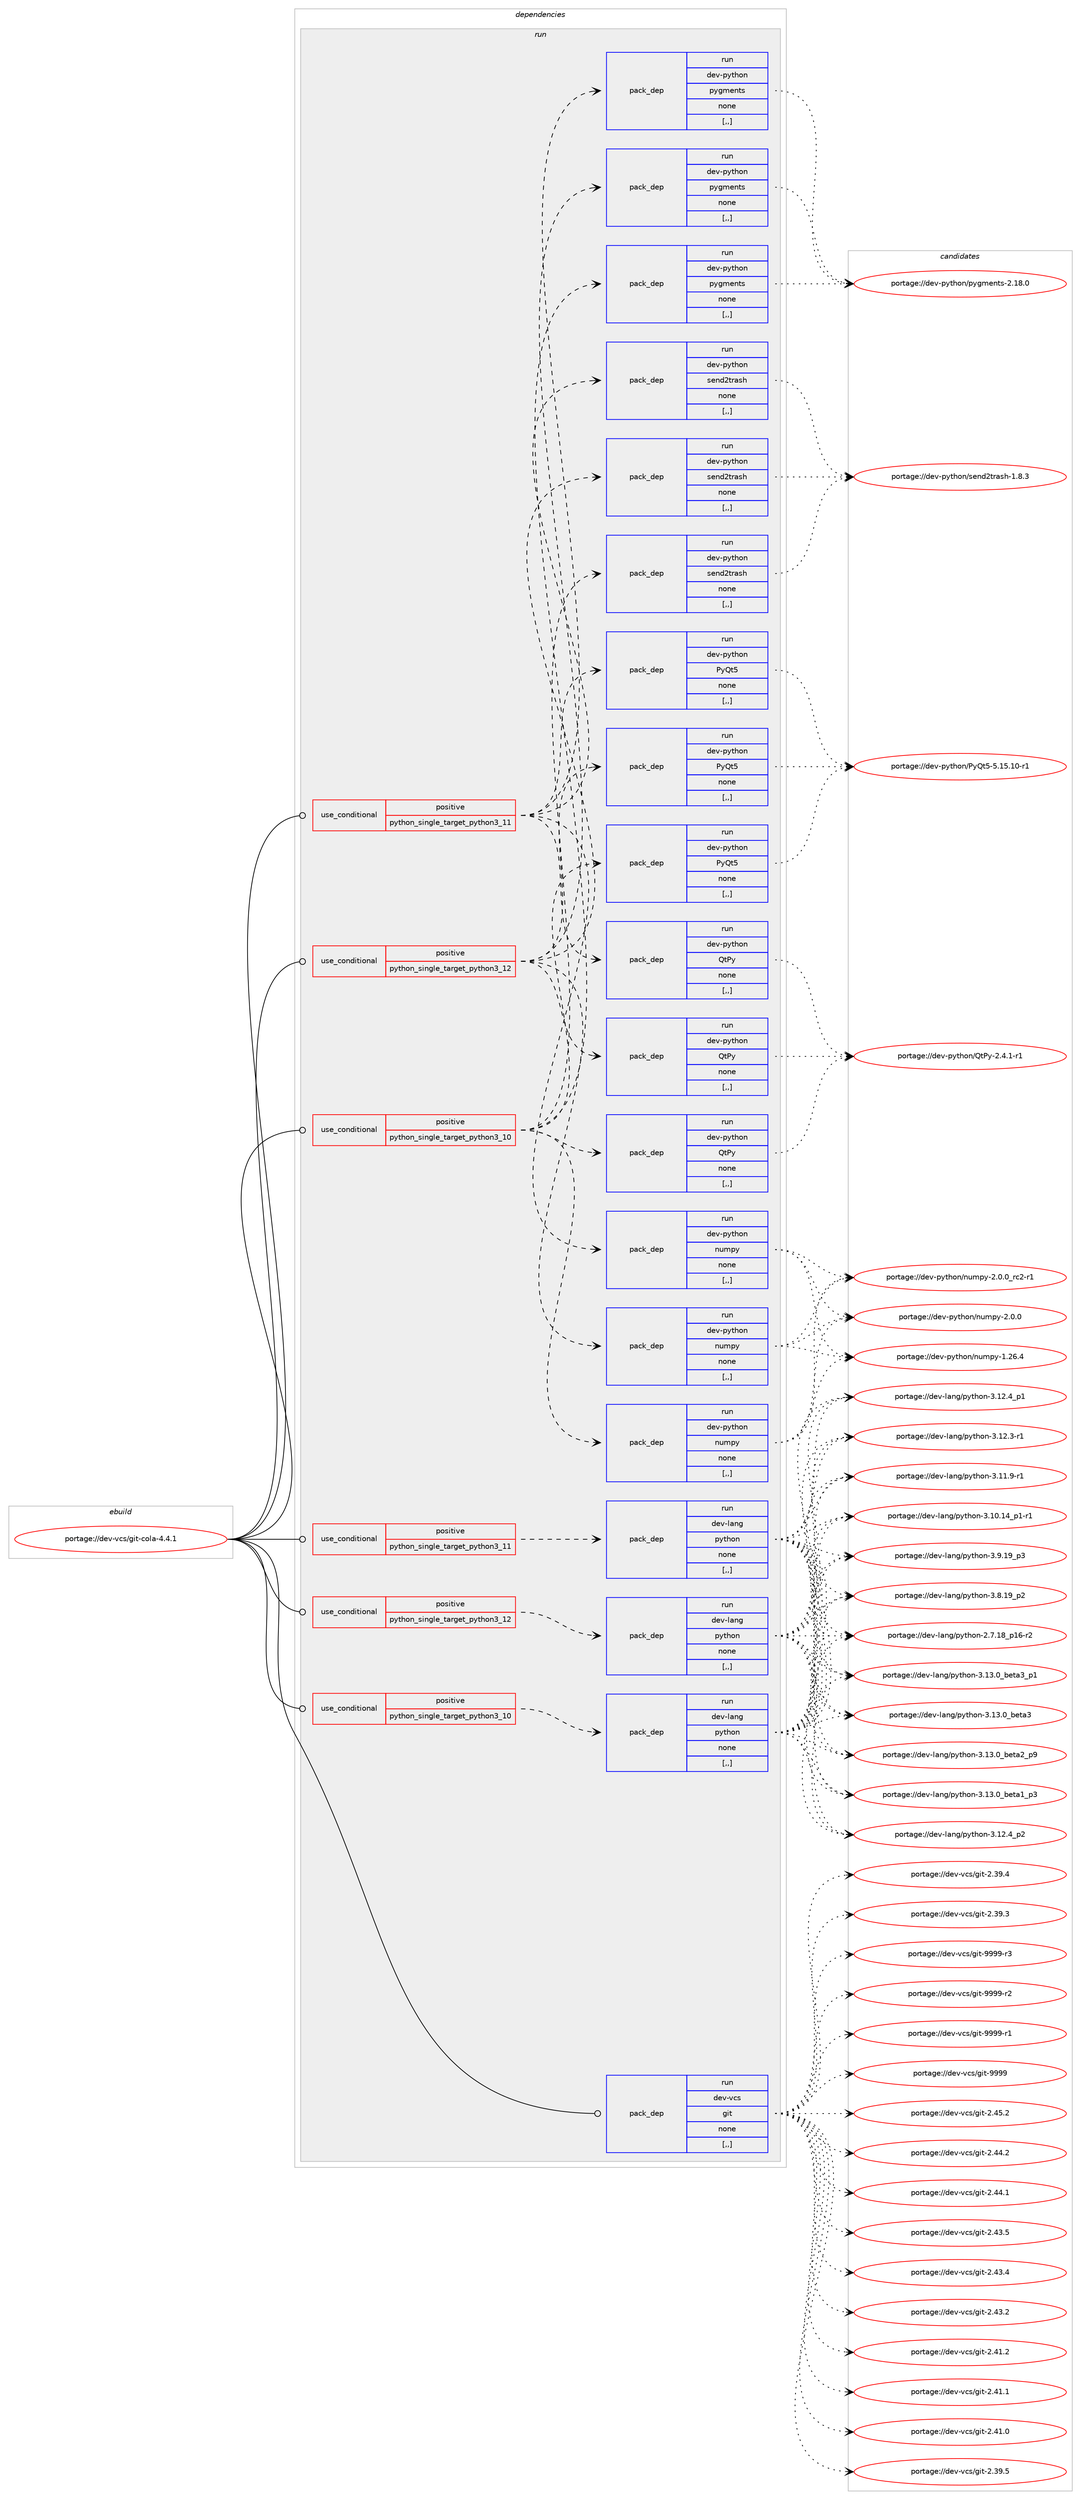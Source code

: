 digraph prolog {

# *************
# Graph options
# *************

newrank=true;
concentrate=true;
compound=true;
graph [rankdir=LR,fontname=Helvetica,fontsize=10,ranksep=1.5];#, ranksep=2.5, nodesep=0.2];
edge  [arrowhead=vee];
node  [fontname=Helvetica,fontsize=10];

# **********
# The ebuild
# **********

subgraph cluster_leftcol {
color=gray;
label=<<i>ebuild</i>>;
id [label="portage://dev-vcs/git-cola-4.4.1", color=red, width=4, href="../dev-vcs/git-cola-4.4.1.svg"];
}

# ****************
# The dependencies
# ****************

subgraph cluster_midcol {
color=gray;
label=<<i>dependencies</i>>;
subgraph cluster_compile {
fillcolor="#eeeeee";
style=filled;
label=<<i>compile</i>>;
}
subgraph cluster_compileandrun {
fillcolor="#eeeeee";
style=filled;
label=<<i>compile and run</i>>;
}
subgraph cluster_run {
fillcolor="#eeeeee";
style=filled;
label=<<i>run</i>>;
subgraph cond62314 {
dependency221725 [label=<<TABLE BORDER="0" CELLBORDER="1" CELLSPACING="0" CELLPADDING="4"><TR><TD ROWSPAN="3" CELLPADDING="10">use_conditional</TD></TR><TR><TD>positive</TD></TR><TR><TD>python_single_target_python3_10</TD></TR></TABLE>>, shape=none, color=red];
subgraph pack157931 {
dependency221726 [label=<<TABLE BORDER="0" CELLBORDER="1" CELLSPACING="0" CELLPADDING="4" WIDTH="220"><TR><TD ROWSPAN="6" CELLPADDING="30">pack_dep</TD></TR><TR><TD WIDTH="110">run</TD></TR><TR><TD>dev-lang</TD></TR><TR><TD>python</TD></TR><TR><TD>none</TD></TR><TR><TD>[,,]</TD></TR></TABLE>>, shape=none, color=blue];
}
dependency221725:e -> dependency221726:w [weight=20,style="dashed",arrowhead="vee"];
}
id:e -> dependency221725:w [weight=20,style="solid",arrowhead="odot"];
subgraph cond62315 {
dependency221727 [label=<<TABLE BORDER="0" CELLBORDER="1" CELLSPACING="0" CELLPADDING="4"><TR><TD ROWSPAN="3" CELLPADDING="10">use_conditional</TD></TR><TR><TD>positive</TD></TR><TR><TD>python_single_target_python3_10</TD></TR></TABLE>>, shape=none, color=red];
subgraph pack157932 {
dependency221728 [label=<<TABLE BORDER="0" CELLBORDER="1" CELLSPACING="0" CELLPADDING="4" WIDTH="220"><TR><TD ROWSPAN="6" CELLPADDING="30">pack_dep</TD></TR><TR><TD WIDTH="110">run</TD></TR><TR><TD>dev-python</TD></TR><TR><TD>numpy</TD></TR><TR><TD>none</TD></TR><TR><TD>[,,]</TD></TR></TABLE>>, shape=none, color=blue];
}
dependency221727:e -> dependency221728:w [weight=20,style="dashed",arrowhead="vee"];
subgraph pack157933 {
dependency221729 [label=<<TABLE BORDER="0" CELLBORDER="1" CELLSPACING="0" CELLPADDING="4" WIDTH="220"><TR><TD ROWSPAN="6" CELLPADDING="30">pack_dep</TD></TR><TR><TD WIDTH="110">run</TD></TR><TR><TD>dev-python</TD></TR><TR><TD>pygments</TD></TR><TR><TD>none</TD></TR><TR><TD>[,,]</TD></TR></TABLE>>, shape=none, color=blue];
}
dependency221727:e -> dependency221729:w [weight=20,style="dashed",arrowhead="vee"];
subgraph pack157934 {
dependency221730 [label=<<TABLE BORDER="0" CELLBORDER="1" CELLSPACING="0" CELLPADDING="4" WIDTH="220"><TR><TD ROWSPAN="6" CELLPADDING="30">pack_dep</TD></TR><TR><TD WIDTH="110">run</TD></TR><TR><TD>dev-python</TD></TR><TR><TD>PyQt5</TD></TR><TR><TD>none</TD></TR><TR><TD>[,,]</TD></TR></TABLE>>, shape=none, color=blue];
}
dependency221727:e -> dependency221730:w [weight=20,style="dashed",arrowhead="vee"];
subgraph pack157935 {
dependency221731 [label=<<TABLE BORDER="0" CELLBORDER="1" CELLSPACING="0" CELLPADDING="4" WIDTH="220"><TR><TD ROWSPAN="6" CELLPADDING="30">pack_dep</TD></TR><TR><TD WIDTH="110">run</TD></TR><TR><TD>dev-python</TD></TR><TR><TD>QtPy</TD></TR><TR><TD>none</TD></TR><TR><TD>[,,]</TD></TR></TABLE>>, shape=none, color=blue];
}
dependency221727:e -> dependency221731:w [weight=20,style="dashed",arrowhead="vee"];
subgraph pack157936 {
dependency221732 [label=<<TABLE BORDER="0" CELLBORDER="1" CELLSPACING="0" CELLPADDING="4" WIDTH="220"><TR><TD ROWSPAN="6" CELLPADDING="30">pack_dep</TD></TR><TR><TD WIDTH="110">run</TD></TR><TR><TD>dev-python</TD></TR><TR><TD>send2trash</TD></TR><TR><TD>none</TD></TR><TR><TD>[,,]</TD></TR></TABLE>>, shape=none, color=blue];
}
dependency221727:e -> dependency221732:w [weight=20,style="dashed",arrowhead="vee"];
}
id:e -> dependency221727:w [weight=20,style="solid",arrowhead="odot"];
subgraph cond62316 {
dependency221733 [label=<<TABLE BORDER="0" CELLBORDER="1" CELLSPACING="0" CELLPADDING="4"><TR><TD ROWSPAN="3" CELLPADDING="10">use_conditional</TD></TR><TR><TD>positive</TD></TR><TR><TD>python_single_target_python3_11</TD></TR></TABLE>>, shape=none, color=red];
subgraph pack157937 {
dependency221734 [label=<<TABLE BORDER="0" CELLBORDER="1" CELLSPACING="0" CELLPADDING="4" WIDTH="220"><TR><TD ROWSPAN="6" CELLPADDING="30">pack_dep</TD></TR><TR><TD WIDTH="110">run</TD></TR><TR><TD>dev-lang</TD></TR><TR><TD>python</TD></TR><TR><TD>none</TD></TR><TR><TD>[,,]</TD></TR></TABLE>>, shape=none, color=blue];
}
dependency221733:e -> dependency221734:w [weight=20,style="dashed",arrowhead="vee"];
}
id:e -> dependency221733:w [weight=20,style="solid",arrowhead="odot"];
subgraph cond62317 {
dependency221735 [label=<<TABLE BORDER="0" CELLBORDER="1" CELLSPACING="0" CELLPADDING="4"><TR><TD ROWSPAN="3" CELLPADDING="10">use_conditional</TD></TR><TR><TD>positive</TD></TR><TR><TD>python_single_target_python3_11</TD></TR></TABLE>>, shape=none, color=red];
subgraph pack157938 {
dependency221736 [label=<<TABLE BORDER="0" CELLBORDER="1" CELLSPACING="0" CELLPADDING="4" WIDTH="220"><TR><TD ROWSPAN="6" CELLPADDING="30">pack_dep</TD></TR><TR><TD WIDTH="110">run</TD></TR><TR><TD>dev-python</TD></TR><TR><TD>numpy</TD></TR><TR><TD>none</TD></TR><TR><TD>[,,]</TD></TR></TABLE>>, shape=none, color=blue];
}
dependency221735:e -> dependency221736:w [weight=20,style="dashed",arrowhead="vee"];
subgraph pack157939 {
dependency221737 [label=<<TABLE BORDER="0" CELLBORDER="1" CELLSPACING="0" CELLPADDING="4" WIDTH="220"><TR><TD ROWSPAN="6" CELLPADDING="30">pack_dep</TD></TR><TR><TD WIDTH="110">run</TD></TR><TR><TD>dev-python</TD></TR><TR><TD>pygments</TD></TR><TR><TD>none</TD></TR><TR><TD>[,,]</TD></TR></TABLE>>, shape=none, color=blue];
}
dependency221735:e -> dependency221737:w [weight=20,style="dashed",arrowhead="vee"];
subgraph pack157940 {
dependency221738 [label=<<TABLE BORDER="0" CELLBORDER="1" CELLSPACING="0" CELLPADDING="4" WIDTH="220"><TR><TD ROWSPAN="6" CELLPADDING="30">pack_dep</TD></TR><TR><TD WIDTH="110">run</TD></TR><TR><TD>dev-python</TD></TR><TR><TD>PyQt5</TD></TR><TR><TD>none</TD></TR><TR><TD>[,,]</TD></TR></TABLE>>, shape=none, color=blue];
}
dependency221735:e -> dependency221738:w [weight=20,style="dashed",arrowhead="vee"];
subgraph pack157941 {
dependency221739 [label=<<TABLE BORDER="0" CELLBORDER="1" CELLSPACING="0" CELLPADDING="4" WIDTH="220"><TR><TD ROWSPAN="6" CELLPADDING="30">pack_dep</TD></TR><TR><TD WIDTH="110">run</TD></TR><TR><TD>dev-python</TD></TR><TR><TD>QtPy</TD></TR><TR><TD>none</TD></TR><TR><TD>[,,]</TD></TR></TABLE>>, shape=none, color=blue];
}
dependency221735:e -> dependency221739:w [weight=20,style="dashed",arrowhead="vee"];
subgraph pack157942 {
dependency221740 [label=<<TABLE BORDER="0" CELLBORDER="1" CELLSPACING="0" CELLPADDING="4" WIDTH="220"><TR><TD ROWSPAN="6" CELLPADDING="30">pack_dep</TD></TR><TR><TD WIDTH="110">run</TD></TR><TR><TD>dev-python</TD></TR><TR><TD>send2trash</TD></TR><TR><TD>none</TD></TR><TR><TD>[,,]</TD></TR></TABLE>>, shape=none, color=blue];
}
dependency221735:e -> dependency221740:w [weight=20,style="dashed",arrowhead="vee"];
}
id:e -> dependency221735:w [weight=20,style="solid",arrowhead="odot"];
subgraph cond62318 {
dependency221741 [label=<<TABLE BORDER="0" CELLBORDER="1" CELLSPACING="0" CELLPADDING="4"><TR><TD ROWSPAN="3" CELLPADDING="10">use_conditional</TD></TR><TR><TD>positive</TD></TR><TR><TD>python_single_target_python3_12</TD></TR></TABLE>>, shape=none, color=red];
subgraph pack157943 {
dependency221742 [label=<<TABLE BORDER="0" CELLBORDER="1" CELLSPACING="0" CELLPADDING="4" WIDTH="220"><TR><TD ROWSPAN="6" CELLPADDING="30">pack_dep</TD></TR><TR><TD WIDTH="110">run</TD></TR><TR><TD>dev-lang</TD></TR><TR><TD>python</TD></TR><TR><TD>none</TD></TR><TR><TD>[,,]</TD></TR></TABLE>>, shape=none, color=blue];
}
dependency221741:e -> dependency221742:w [weight=20,style="dashed",arrowhead="vee"];
}
id:e -> dependency221741:w [weight=20,style="solid",arrowhead="odot"];
subgraph cond62319 {
dependency221743 [label=<<TABLE BORDER="0" CELLBORDER="1" CELLSPACING="0" CELLPADDING="4"><TR><TD ROWSPAN="3" CELLPADDING="10">use_conditional</TD></TR><TR><TD>positive</TD></TR><TR><TD>python_single_target_python3_12</TD></TR></TABLE>>, shape=none, color=red];
subgraph pack157944 {
dependency221744 [label=<<TABLE BORDER="0" CELLBORDER="1" CELLSPACING="0" CELLPADDING="4" WIDTH="220"><TR><TD ROWSPAN="6" CELLPADDING="30">pack_dep</TD></TR><TR><TD WIDTH="110">run</TD></TR><TR><TD>dev-python</TD></TR><TR><TD>numpy</TD></TR><TR><TD>none</TD></TR><TR><TD>[,,]</TD></TR></TABLE>>, shape=none, color=blue];
}
dependency221743:e -> dependency221744:w [weight=20,style="dashed",arrowhead="vee"];
subgraph pack157945 {
dependency221745 [label=<<TABLE BORDER="0" CELLBORDER="1" CELLSPACING="0" CELLPADDING="4" WIDTH="220"><TR><TD ROWSPAN="6" CELLPADDING="30">pack_dep</TD></TR><TR><TD WIDTH="110">run</TD></TR><TR><TD>dev-python</TD></TR><TR><TD>pygments</TD></TR><TR><TD>none</TD></TR><TR><TD>[,,]</TD></TR></TABLE>>, shape=none, color=blue];
}
dependency221743:e -> dependency221745:w [weight=20,style="dashed",arrowhead="vee"];
subgraph pack157946 {
dependency221746 [label=<<TABLE BORDER="0" CELLBORDER="1" CELLSPACING="0" CELLPADDING="4" WIDTH="220"><TR><TD ROWSPAN="6" CELLPADDING="30">pack_dep</TD></TR><TR><TD WIDTH="110">run</TD></TR><TR><TD>dev-python</TD></TR><TR><TD>PyQt5</TD></TR><TR><TD>none</TD></TR><TR><TD>[,,]</TD></TR></TABLE>>, shape=none, color=blue];
}
dependency221743:e -> dependency221746:w [weight=20,style="dashed",arrowhead="vee"];
subgraph pack157947 {
dependency221747 [label=<<TABLE BORDER="0" CELLBORDER="1" CELLSPACING="0" CELLPADDING="4" WIDTH="220"><TR><TD ROWSPAN="6" CELLPADDING="30">pack_dep</TD></TR><TR><TD WIDTH="110">run</TD></TR><TR><TD>dev-python</TD></TR><TR><TD>QtPy</TD></TR><TR><TD>none</TD></TR><TR><TD>[,,]</TD></TR></TABLE>>, shape=none, color=blue];
}
dependency221743:e -> dependency221747:w [weight=20,style="dashed",arrowhead="vee"];
subgraph pack157948 {
dependency221748 [label=<<TABLE BORDER="0" CELLBORDER="1" CELLSPACING="0" CELLPADDING="4" WIDTH="220"><TR><TD ROWSPAN="6" CELLPADDING="30">pack_dep</TD></TR><TR><TD WIDTH="110">run</TD></TR><TR><TD>dev-python</TD></TR><TR><TD>send2trash</TD></TR><TR><TD>none</TD></TR><TR><TD>[,,]</TD></TR></TABLE>>, shape=none, color=blue];
}
dependency221743:e -> dependency221748:w [weight=20,style="dashed",arrowhead="vee"];
}
id:e -> dependency221743:w [weight=20,style="solid",arrowhead="odot"];
subgraph pack157949 {
dependency221749 [label=<<TABLE BORDER="0" CELLBORDER="1" CELLSPACING="0" CELLPADDING="4" WIDTH="220"><TR><TD ROWSPAN="6" CELLPADDING="30">pack_dep</TD></TR><TR><TD WIDTH="110">run</TD></TR><TR><TD>dev-vcs</TD></TR><TR><TD>git</TD></TR><TR><TD>none</TD></TR><TR><TD>[,,]</TD></TR></TABLE>>, shape=none, color=blue];
}
id:e -> dependency221749:w [weight=20,style="solid",arrowhead="odot"];
}
}

# **************
# The candidates
# **************

subgraph cluster_choices {
rank=same;
color=gray;
label=<<i>candidates</i>>;

subgraph choice157931 {
color=black;
nodesep=1;
choice10010111845108971101034711212111610411111045514649514648959810111697519511249 [label="portage://dev-lang/python-3.13.0_beta3_p1", color=red, width=4,href="../dev-lang/python-3.13.0_beta3_p1.svg"];
choice1001011184510897110103471121211161041111104551464951464895981011169751 [label="portage://dev-lang/python-3.13.0_beta3", color=red, width=4,href="../dev-lang/python-3.13.0_beta3.svg"];
choice10010111845108971101034711212111610411111045514649514648959810111697509511257 [label="portage://dev-lang/python-3.13.0_beta2_p9", color=red, width=4,href="../dev-lang/python-3.13.0_beta2_p9.svg"];
choice10010111845108971101034711212111610411111045514649514648959810111697499511251 [label="portage://dev-lang/python-3.13.0_beta1_p3", color=red, width=4,href="../dev-lang/python-3.13.0_beta1_p3.svg"];
choice100101118451089711010347112121116104111110455146495046529511250 [label="portage://dev-lang/python-3.12.4_p2", color=red, width=4,href="../dev-lang/python-3.12.4_p2.svg"];
choice100101118451089711010347112121116104111110455146495046529511249 [label="portage://dev-lang/python-3.12.4_p1", color=red, width=4,href="../dev-lang/python-3.12.4_p1.svg"];
choice100101118451089711010347112121116104111110455146495046514511449 [label="portage://dev-lang/python-3.12.3-r1", color=red, width=4,href="../dev-lang/python-3.12.3-r1.svg"];
choice100101118451089711010347112121116104111110455146494946574511449 [label="portage://dev-lang/python-3.11.9-r1", color=red, width=4,href="../dev-lang/python-3.11.9-r1.svg"];
choice100101118451089711010347112121116104111110455146494846495295112494511449 [label="portage://dev-lang/python-3.10.14_p1-r1", color=red, width=4,href="../dev-lang/python-3.10.14_p1-r1.svg"];
choice100101118451089711010347112121116104111110455146574649579511251 [label="portage://dev-lang/python-3.9.19_p3", color=red, width=4,href="../dev-lang/python-3.9.19_p3.svg"];
choice100101118451089711010347112121116104111110455146564649579511250 [label="portage://dev-lang/python-3.8.19_p2", color=red, width=4,href="../dev-lang/python-3.8.19_p2.svg"];
choice100101118451089711010347112121116104111110455046554649569511249544511450 [label="portage://dev-lang/python-2.7.18_p16-r2", color=red, width=4,href="../dev-lang/python-2.7.18_p16-r2.svg"];
dependency221726:e -> choice10010111845108971101034711212111610411111045514649514648959810111697519511249:w [style=dotted,weight="100"];
dependency221726:e -> choice1001011184510897110103471121211161041111104551464951464895981011169751:w [style=dotted,weight="100"];
dependency221726:e -> choice10010111845108971101034711212111610411111045514649514648959810111697509511257:w [style=dotted,weight="100"];
dependency221726:e -> choice10010111845108971101034711212111610411111045514649514648959810111697499511251:w [style=dotted,weight="100"];
dependency221726:e -> choice100101118451089711010347112121116104111110455146495046529511250:w [style=dotted,weight="100"];
dependency221726:e -> choice100101118451089711010347112121116104111110455146495046529511249:w [style=dotted,weight="100"];
dependency221726:e -> choice100101118451089711010347112121116104111110455146495046514511449:w [style=dotted,weight="100"];
dependency221726:e -> choice100101118451089711010347112121116104111110455146494946574511449:w [style=dotted,weight="100"];
dependency221726:e -> choice100101118451089711010347112121116104111110455146494846495295112494511449:w [style=dotted,weight="100"];
dependency221726:e -> choice100101118451089711010347112121116104111110455146574649579511251:w [style=dotted,weight="100"];
dependency221726:e -> choice100101118451089711010347112121116104111110455146564649579511250:w [style=dotted,weight="100"];
dependency221726:e -> choice100101118451089711010347112121116104111110455046554649569511249544511450:w [style=dotted,weight="100"];
}
subgraph choice157932 {
color=black;
nodesep=1;
choice10010111845112121116104111110471101171091121214550464846489511499504511449 [label="portage://dev-python/numpy-2.0.0_rc2-r1", color=red, width=4,href="../dev-python/numpy-2.0.0_rc2-r1.svg"];
choice1001011184511212111610411111047110117109112121455046484648 [label="portage://dev-python/numpy-2.0.0", color=red, width=4,href="../dev-python/numpy-2.0.0.svg"];
choice100101118451121211161041111104711011710911212145494650544652 [label="portage://dev-python/numpy-1.26.4", color=red, width=4,href="../dev-python/numpy-1.26.4.svg"];
dependency221728:e -> choice10010111845112121116104111110471101171091121214550464846489511499504511449:w [style=dotted,weight="100"];
dependency221728:e -> choice1001011184511212111610411111047110117109112121455046484648:w [style=dotted,weight="100"];
dependency221728:e -> choice100101118451121211161041111104711011710911212145494650544652:w [style=dotted,weight="100"];
}
subgraph choice157933 {
color=black;
nodesep=1;
choice100101118451121211161041111104711212110310910111011611545504649564648 [label="portage://dev-python/pygments-2.18.0", color=red, width=4,href="../dev-python/pygments-2.18.0.svg"];
dependency221729:e -> choice100101118451121211161041111104711212110310910111011611545504649564648:w [style=dotted,weight="100"];
}
subgraph choice157934 {
color=black;
nodesep=1;
choice100101118451121211161041111104780121811165345534649534649484511449 [label="portage://dev-python/PyQt5-5.15.10-r1", color=red, width=4,href="../dev-python/PyQt5-5.15.10-r1.svg"];
dependency221730:e -> choice100101118451121211161041111104780121811165345534649534649484511449:w [style=dotted,weight="100"];
}
subgraph choice157935 {
color=black;
nodesep=1;
choice100101118451121211161041111104781116801214550465246494511449 [label="portage://dev-python/QtPy-2.4.1-r1", color=red, width=4,href="../dev-python/QtPy-2.4.1-r1.svg"];
dependency221731:e -> choice100101118451121211161041111104781116801214550465246494511449:w [style=dotted,weight="100"];
}
subgraph choice157936 {
color=black;
nodesep=1;
choice10010111845112121116104111110471151011101005011611497115104454946564651 [label="portage://dev-python/send2trash-1.8.3", color=red, width=4,href="../dev-python/send2trash-1.8.3.svg"];
dependency221732:e -> choice10010111845112121116104111110471151011101005011611497115104454946564651:w [style=dotted,weight="100"];
}
subgraph choice157937 {
color=black;
nodesep=1;
choice10010111845108971101034711212111610411111045514649514648959810111697519511249 [label="portage://dev-lang/python-3.13.0_beta3_p1", color=red, width=4,href="../dev-lang/python-3.13.0_beta3_p1.svg"];
choice1001011184510897110103471121211161041111104551464951464895981011169751 [label="portage://dev-lang/python-3.13.0_beta3", color=red, width=4,href="../dev-lang/python-3.13.0_beta3.svg"];
choice10010111845108971101034711212111610411111045514649514648959810111697509511257 [label="portage://dev-lang/python-3.13.0_beta2_p9", color=red, width=4,href="../dev-lang/python-3.13.0_beta2_p9.svg"];
choice10010111845108971101034711212111610411111045514649514648959810111697499511251 [label="portage://dev-lang/python-3.13.0_beta1_p3", color=red, width=4,href="../dev-lang/python-3.13.0_beta1_p3.svg"];
choice100101118451089711010347112121116104111110455146495046529511250 [label="portage://dev-lang/python-3.12.4_p2", color=red, width=4,href="../dev-lang/python-3.12.4_p2.svg"];
choice100101118451089711010347112121116104111110455146495046529511249 [label="portage://dev-lang/python-3.12.4_p1", color=red, width=4,href="../dev-lang/python-3.12.4_p1.svg"];
choice100101118451089711010347112121116104111110455146495046514511449 [label="portage://dev-lang/python-3.12.3-r1", color=red, width=4,href="../dev-lang/python-3.12.3-r1.svg"];
choice100101118451089711010347112121116104111110455146494946574511449 [label="portage://dev-lang/python-3.11.9-r1", color=red, width=4,href="../dev-lang/python-3.11.9-r1.svg"];
choice100101118451089711010347112121116104111110455146494846495295112494511449 [label="portage://dev-lang/python-3.10.14_p1-r1", color=red, width=4,href="../dev-lang/python-3.10.14_p1-r1.svg"];
choice100101118451089711010347112121116104111110455146574649579511251 [label="portage://dev-lang/python-3.9.19_p3", color=red, width=4,href="../dev-lang/python-3.9.19_p3.svg"];
choice100101118451089711010347112121116104111110455146564649579511250 [label="portage://dev-lang/python-3.8.19_p2", color=red, width=4,href="../dev-lang/python-3.8.19_p2.svg"];
choice100101118451089711010347112121116104111110455046554649569511249544511450 [label="portage://dev-lang/python-2.7.18_p16-r2", color=red, width=4,href="../dev-lang/python-2.7.18_p16-r2.svg"];
dependency221734:e -> choice10010111845108971101034711212111610411111045514649514648959810111697519511249:w [style=dotted,weight="100"];
dependency221734:e -> choice1001011184510897110103471121211161041111104551464951464895981011169751:w [style=dotted,weight="100"];
dependency221734:e -> choice10010111845108971101034711212111610411111045514649514648959810111697509511257:w [style=dotted,weight="100"];
dependency221734:e -> choice10010111845108971101034711212111610411111045514649514648959810111697499511251:w [style=dotted,weight="100"];
dependency221734:e -> choice100101118451089711010347112121116104111110455146495046529511250:w [style=dotted,weight="100"];
dependency221734:e -> choice100101118451089711010347112121116104111110455146495046529511249:w [style=dotted,weight="100"];
dependency221734:e -> choice100101118451089711010347112121116104111110455146495046514511449:w [style=dotted,weight="100"];
dependency221734:e -> choice100101118451089711010347112121116104111110455146494946574511449:w [style=dotted,weight="100"];
dependency221734:e -> choice100101118451089711010347112121116104111110455146494846495295112494511449:w [style=dotted,weight="100"];
dependency221734:e -> choice100101118451089711010347112121116104111110455146574649579511251:w [style=dotted,weight="100"];
dependency221734:e -> choice100101118451089711010347112121116104111110455146564649579511250:w [style=dotted,weight="100"];
dependency221734:e -> choice100101118451089711010347112121116104111110455046554649569511249544511450:w [style=dotted,weight="100"];
}
subgraph choice157938 {
color=black;
nodesep=1;
choice10010111845112121116104111110471101171091121214550464846489511499504511449 [label="portage://dev-python/numpy-2.0.0_rc2-r1", color=red, width=4,href="../dev-python/numpy-2.0.0_rc2-r1.svg"];
choice1001011184511212111610411111047110117109112121455046484648 [label="portage://dev-python/numpy-2.0.0", color=red, width=4,href="../dev-python/numpy-2.0.0.svg"];
choice100101118451121211161041111104711011710911212145494650544652 [label="portage://dev-python/numpy-1.26.4", color=red, width=4,href="../dev-python/numpy-1.26.4.svg"];
dependency221736:e -> choice10010111845112121116104111110471101171091121214550464846489511499504511449:w [style=dotted,weight="100"];
dependency221736:e -> choice1001011184511212111610411111047110117109112121455046484648:w [style=dotted,weight="100"];
dependency221736:e -> choice100101118451121211161041111104711011710911212145494650544652:w [style=dotted,weight="100"];
}
subgraph choice157939 {
color=black;
nodesep=1;
choice100101118451121211161041111104711212110310910111011611545504649564648 [label="portage://dev-python/pygments-2.18.0", color=red, width=4,href="../dev-python/pygments-2.18.0.svg"];
dependency221737:e -> choice100101118451121211161041111104711212110310910111011611545504649564648:w [style=dotted,weight="100"];
}
subgraph choice157940 {
color=black;
nodesep=1;
choice100101118451121211161041111104780121811165345534649534649484511449 [label="portage://dev-python/PyQt5-5.15.10-r1", color=red, width=4,href="../dev-python/PyQt5-5.15.10-r1.svg"];
dependency221738:e -> choice100101118451121211161041111104780121811165345534649534649484511449:w [style=dotted,weight="100"];
}
subgraph choice157941 {
color=black;
nodesep=1;
choice100101118451121211161041111104781116801214550465246494511449 [label="portage://dev-python/QtPy-2.4.1-r1", color=red, width=4,href="../dev-python/QtPy-2.4.1-r1.svg"];
dependency221739:e -> choice100101118451121211161041111104781116801214550465246494511449:w [style=dotted,weight="100"];
}
subgraph choice157942 {
color=black;
nodesep=1;
choice10010111845112121116104111110471151011101005011611497115104454946564651 [label="portage://dev-python/send2trash-1.8.3", color=red, width=4,href="../dev-python/send2trash-1.8.3.svg"];
dependency221740:e -> choice10010111845112121116104111110471151011101005011611497115104454946564651:w [style=dotted,weight="100"];
}
subgraph choice157943 {
color=black;
nodesep=1;
choice10010111845108971101034711212111610411111045514649514648959810111697519511249 [label="portage://dev-lang/python-3.13.0_beta3_p1", color=red, width=4,href="../dev-lang/python-3.13.0_beta3_p1.svg"];
choice1001011184510897110103471121211161041111104551464951464895981011169751 [label="portage://dev-lang/python-3.13.0_beta3", color=red, width=4,href="../dev-lang/python-3.13.0_beta3.svg"];
choice10010111845108971101034711212111610411111045514649514648959810111697509511257 [label="portage://dev-lang/python-3.13.0_beta2_p9", color=red, width=4,href="../dev-lang/python-3.13.0_beta2_p9.svg"];
choice10010111845108971101034711212111610411111045514649514648959810111697499511251 [label="portage://dev-lang/python-3.13.0_beta1_p3", color=red, width=4,href="../dev-lang/python-3.13.0_beta1_p3.svg"];
choice100101118451089711010347112121116104111110455146495046529511250 [label="portage://dev-lang/python-3.12.4_p2", color=red, width=4,href="../dev-lang/python-3.12.4_p2.svg"];
choice100101118451089711010347112121116104111110455146495046529511249 [label="portage://dev-lang/python-3.12.4_p1", color=red, width=4,href="../dev-lang/python-3.12.4_p1.svg"];
choice100101118451089711010347112121116104111110455146495046514511449 [label="portage://dev-lang/python-3.12.3-r1", color=red, width=4,href="../dev-lang/python-3.12.3-r1.svg"];
choice100101118451089711010347112121116104111110455146494946574511449 [label="portage://dev-lang/python-3.11.9-r1", color=red, width=4,href="../dev-lang/python-3.11.9-r1.svg"];
choice100101118451089711010347112121116104111110455146494846495295112494511449 [label="portage://dev-lang/python-3.10.14_p1-r1", color=red, width=4,href="../dev-lang/python-3.10.14_p1-r1.svg"];
choice100101118451089711010347112121116104111110455146574649579511251 [label="portage://dev-lang/python-3.9.19_p3", color=red, width=4,href="../dev-lang/python-3.9.19_p3.svg"];
choice100101118451089711010347112121116104111110455146564649579511250 [label="portage://dev-lang/python-3.8.19_p2", color=red, width=4,href="../dev-lang/python-3.8.19_p2.svg"];
choice100101118451089711010347112121116104111110455046554649569511249544511450 [label="portage://dev-lang/python-2.7.18_p16-r2", color=red, width=4,href="../dev-lang/python-2.7.18_p16-r2.svg"];
dependency221742:e -> choice10010111845108971101034711212111610411111045514649514648959810111697519511249:w [style=dotted,weight="100"];
dependency221742:e -> choice1001011184510897110103471121211161041111104551464951464895981011169751:w [style=dotted,weight="100"];
dependency221742:e -> choice10010111845108971101034711212111610411111045514649514648959810111697509511257:w [style=dotted,weight="100"];
dependency221742:e -> choice10010111845108971101034711212111610411111045514649514648959810111697499511251:w [style=dotted,weight="100"];
dependency221742:e -> choice100101118451089711010347112121116104111110455146495046529511250:w [style=dotted,weight="100"];
dependency221742:e -> choice100101118451089711010347112121116104111110455146495046529511249:w [style=dotted,weight="100"];
dependency221742:e -> choice100101118451089711010347112121116104111110455146495046514511449:w [style=dotted,weight="100"];
dependency221742:e -> choice100101118451089711010347112121116104111110455146494946574511449:w [style=dotted,weight="100"];
dependency221742:e -> choice100101118451089711010347112121116104111110455146494846495295112494511449:w [style=dotted,weight="100"];
dependency221742:e -> choice100101118451089711010347112121116104111110455146574649579511251:w [style=dotted,weight="100"];
dependency221742:e -> choice100101118451089711010347112121116104111110455146564649579511250:w [style=dotted,weight="100"];
dependency221742:e -> choice100101118451089711010347112121116104111110455046554649569511249544511450:w [style=dotted,weight="100"];
}
subgraph choice157944 {
color=black;
nodesep=1;
choice10010111845112121116104111110471101171091121214550464846489511499504511449 [label="portage://dev-python/numpy-2.0.0_rc2-r1", color=red, width=4,href="../dev-python/numpy-2.0.0_rc2-r1.svg"];
choice1001011184511212111610411111047110117109112121455046484648 [label="portage://dev-python/numpy-2.0.0", color=red, width=4,href="../dev-python/numpy-2.0.0.svg"];
choice100101118451121211161041111104711011710911212145494650544652 [label="portage://dev-python/numpy-1.26.4", color=red, width=4,href="../dev-python/numpy-1.26.4.svg"];
dependency221744:e -> choice10010111845112121116104111110471101171091121214550464846489511499504511449:w [style=dotted,weight="100"];
dependency221744:e -> choice1001011184511212111610411111047110117109112121455046484648:w [style=dotted,weight="100"];
dependency221744:e -> choice100101118451121211161041111104711011710911212145494650544652:w [style=dotted,weight="100"];
}
subgraph choice157945 {
color=black;
nodesep=1;
choice100101118451121211161041111104711212110310910111011611545504649564648 [label="portage://dev-python/pygments-2.18.0", color=red, width=4,href="../dev-python/pygments-2.18.0.svg"];
dependency221745:e -> choice100101118451121211161041111104711212110310910111011611545504649564648:w [style=dotted,weight="100"];
}
subgraph choice157946 {
color=black;
nodesep=1;
choice100101118451121211161041111104780121811165345534649534649484511449 [label="portage://dev-python/PyQt5-5.15.10-r1", color=red, width=4,href="../dev-python/PyQt5-5.15.10-r1.svg"];
dependency221746:e -> choice100101118451121211161041111104780121811165345534649534649484511449:w [style=dotted,weight="100"];
}
subgraph choice157947 {
color=black;
nodesep=1;
choice100101118451121211161041111104781116801214550465246494511449 [label="portage://dev-python/QtPy-2.4.1-r1", color=red, width=4,href="../dev-python/QtPy-2.4.1-r1.svg"];
dependency221747:e -> choice100101118451121211161041111104781116801214550465246494511449:w [style=dotted,weight="100"];
}
subgraph choice157948 {
color=black;
nodesep=1;
choice10010111845112121116104111110471151011101005011611497115104454946564651 [label="portage://dev-python/send2trash-1.8.3", color=red, width=4,href="../dev-python/send2trash-1.8.3.svg"];
dependency221748:e -> choice10010111845112121116104111110471151011101005011611497115104454946564651:w [style=dotted,weight="100"];
}
subgraph choice157949 {
color=black;
nodesep=1;
choice10010111845118991154710310511645575757574511451 [label="portage://dev-vcs/git-9999-r3", color=red, width=4,href="../dev-vcs/git-9999-r3.svg"];
choice10010111845118991154710310511645575757574511450 [label="portage://dev-vcs/git-9999-r2", color=red, width=4,href="../dev-vcs/git-9999-r2.svg"];
choice10010111845118991154710310511645575757574511449 [label="portage://dev-vcs/git-9999-r1", color=red, width=4,href="../dev-vcs/git-9999-r1.svg"];
choice1001011184511899115471031051164557575757 [label="portage://dev-vcs/git-9999", color=red, width=4,href="../dev-vcs/git-9999.svg"];
choice10010111845118991154710310511645504652534650 [label="portage://dev-vcs/git-2.45.2", color=red, width=4,href="../dev-vcs/git-2.45.2.svg"];
choice10010111845118991154710310511645504652524650 [label="portage://dev-vcs/git-2.44.2", color=red, width=4,href="../dev-vcs/git-2.44.2.svg"];
choice10010111845118991154710310511645504652524649 [label="portage://dev-vcs/git-2.44.1", color=red, width=4,href="../dev-vcs/git-2.44.1.svg"];
choice10010111845118991154710310511645504652514653 [label="portage://dev-vcs/git-2.43.5", color=red, width=4,href="../dev-vcs/git-2.43.5.svg"];
choice10010111845118991154710310511645504652514652 [label="portage://dev-vcs/git-2.43.4", color=red, width=4,href="../dev-vcs/git-2.43.4.svg"];
choice10010111845118991154710310511645504652514650 [label="portage://dev-vcs/git-2.43.2", color=red, width=4,href="../dev-vcs/git-2.43.2.svg"];
choice10010111845118991154710310511645504652494650 [label="portage://dev-vcs/git-2.41.2", color=red, width=4,href="../dev-vcs/git-2.41.2.svg"];
choice10010111845118991154710310511645504652494649 [label="portage://dev-vcs/git-2.41.1", color=red, width=4,href="../dev-vcs/git-2.41.1.svg"];
choice10010111845118991154710310511645504652494648 [label="portage://dev-vcs/git-2.41.0", color=red, width=4,href="../dev-vcs/git-2.41.0.svg"];
choice10010111845118991154710310511645504651574653 [label="portage://dev-vcs/git-2.39.5", color=red, width=4,href="../dev-vcs/git-2.39.5.svg"];
choice10010111845118991154710310511645504651574652 [label="portage://dev-vcs/git-2.39.4", color=red, width=4,href="../dev-vcs/git-2.39.4.svg"];
choice10010111845118991154710310511645504651574651 [label="portage://dev-vcs/git-2.39.3", color=red, width=4,href="../dev-vcs/git-2.39.3.svg"];
dependency221749:e -> choice10010111845118991154710310511645575757574511451:w [style=dotted,weight="100"];
dependency221749:e -> choice10010111845118991154710310511645575757574511450:w [style=dotted,weight="100"];
dependency221749:e -> choice10010111845118991154710310511645575757574511449:w [style=dotted,weight="100"];
dependency221749:e -> choice1001011184511899115471031051164557575757:w [style=dotted,weight="100"];
dependency221749:e -> choice10010111845118991154710310511645504652534650:w [style=dotted,weight="100"];
dependency221749:e -> choice10010111845118991154710310511645504652524650:w [style=dotted,weight="100"];
dependency221749:e -> choice10010111845118991154710310511645504652524649:w [style=dotted,weight="100"];
dependency221749:e -> choice10010111845118991154710310511645504652514653:w [style=dotted,weight="100"];
dependency221749:e -> choice10010111845118991154710310511645504652514652:w [style=dotted,weight="100"];
dependency221749:e -> choice10010111845118991154710310511645504652514650:w [style=dotted,weight="100"];
dependency221749:e -> choice10010111845118991154710310511645504652494650:w [style=dotted,weight="100"];
dependency221749:e -> choice10010111845118991154710310511645504652494649:w [style=dotted,weight="100"];
dependency221749:e -> choice10010111845118991154710310511645504652494648:w [style=dotted,weight="100"];
dependency221749:e -> choice10010111845118991154710310511645504651574653:w [style=dotted,weight="100"];
dependency221749:e -> choice10010111845118991154710310511645504651574652:w [style=dotted,weight="100"];
dependency221749:e -> choice10010111845118991154710310511645504651574651:w [style=dotted,weight="100"];
}
}

}
